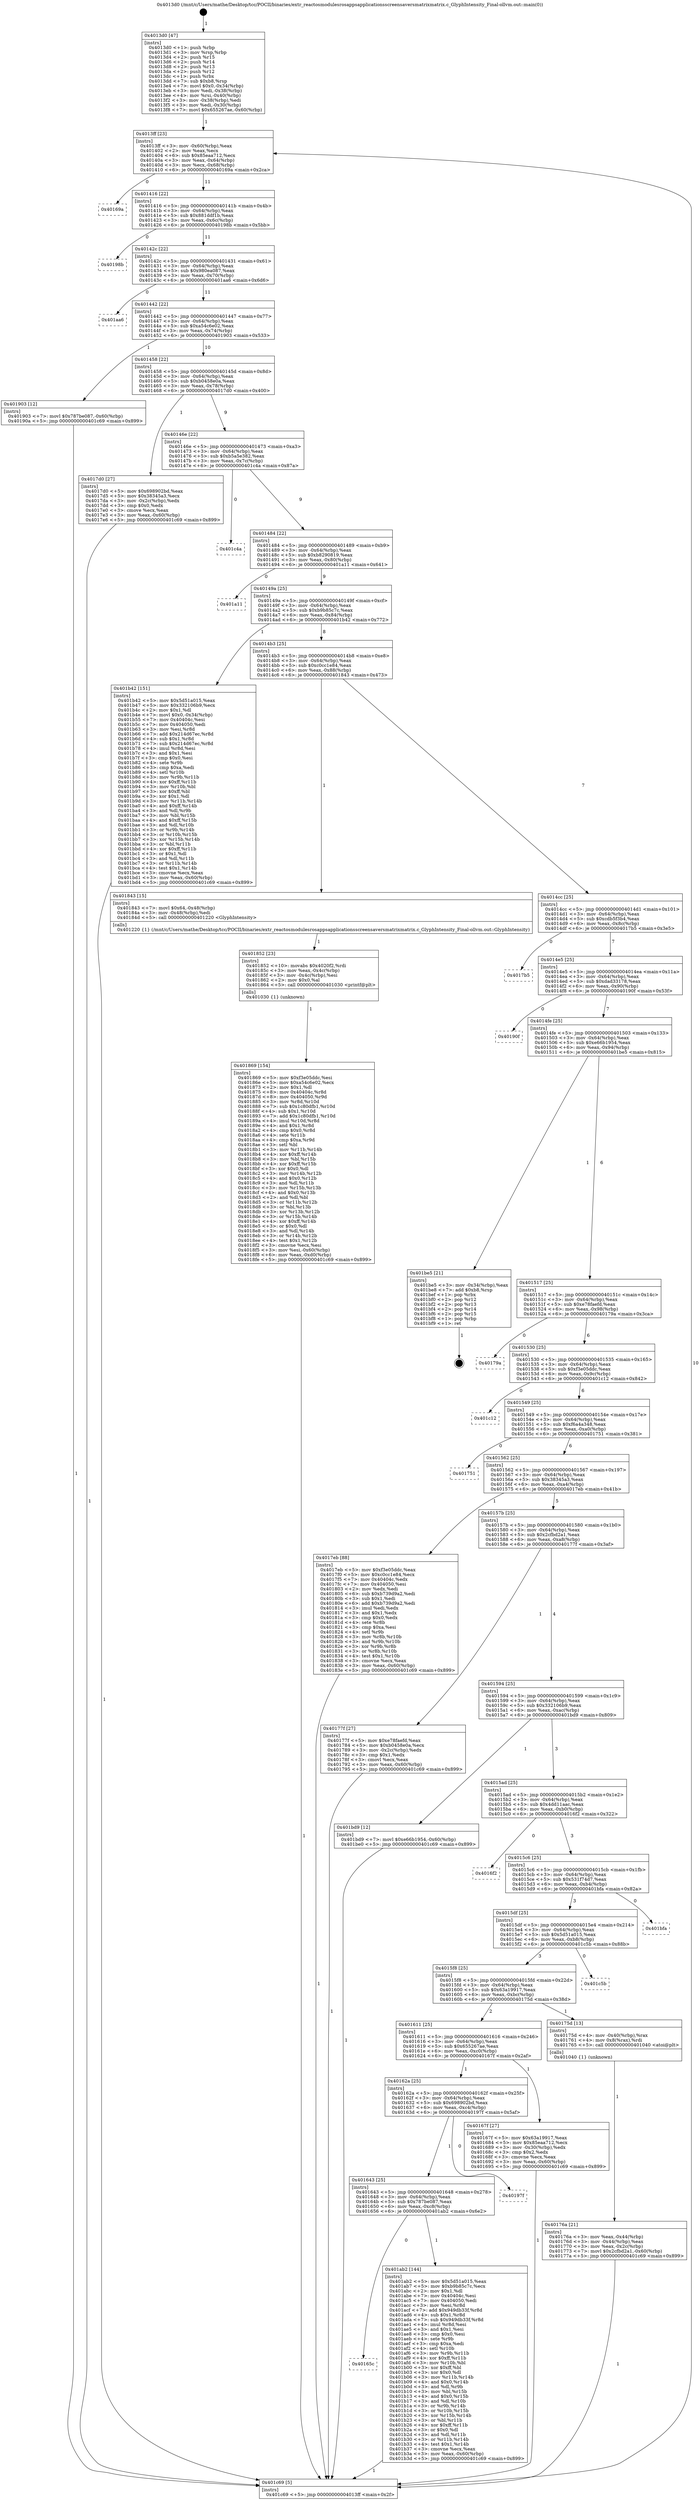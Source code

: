 digraph "0x4013d0" {
  label = "0x4013d0 (/mnt/c/Users/mathe/Desktop/tcc/POCII/binaries/extr_reactosmodulesrosappsapplicationsscreensaversmatrixmatrix.c_GlyphIntensity_Final-ollvm.out::main(0))"
  labelloc = "t"
  node[shape=record]

  Entry [label="",width=0.3,height=0.3,shape=circle,fillcolor=black,style=filled]
  "0x4013ff" [label="{
     0x4013ff [23]\l
     | [instrs]\l
     &nbsp;&nbsp;0x4013ff \<+3\>: mov -0x60(%rbp),%eax\l
     &nbsp;&nbsp;0x401402 \<+2\>: mov %eax,%ecx\l
     &nbsp;&nbsp;0x401404 \<+6\>: sub $0x85eaa712,%ecx\l
     &nbsp;&nbsp;0x40140a \<+3\>: mov %eax,-0x64(%rbp)\l
     &nbsp;&nbsp;0x40140d \<+3\>: mov %ecx,-0x68(%rbp)\l
     &nbsp;&nbsp;0x401410 \<+6\>: je 000000000040169a \<main+0x2ca\>\l
  }"]
  "0x40169a" [label="{
     0x40169a\l
  }", style=dashed]
  "0x401416" [label="{
     0x401416 [22]\l
     | [instrs]\l
     &nbsp;&nbsp;0x401416 \<+5\>: jmp 000000000040141b \<main+0x4b\>\l
     &nbsp;&nbsp;0x40141b \<+3\>: mov -0x64(%rbp),%eax\l
     &nbsp;&nbsp;0x40141e \<+5\>: sub $0x881ddf1b,%eax\l
     &nbsp;&nbsp;0x401423 \<+3\>: mov %eax,-0x6c(%rbp)\l
     &nbsp;&nbsp;0x401426 \<+6\>: je 000000000040198b \<main+0x5bb\>\l
  }"]
  Exit [label="",width=0.3,height=0.3,shape=circle,fillcolor=black,style=filled,peripheries=2]
  "0x40198b" [label="{
     0x40198b\l
  }", style=dashed]
  "0x40142c" [label="{
     0x40142c [22]\l
     | [instrs]\l
     &nbsp;&nbsp;0x40142c \<+5\>: jmp 0000000000401431 \<main+0x61\>\l
     &nbsp;&nbsp;0x401431 \<+3\>: mov -0x64(%rbp),%eax\l
     &nbsp;&nbsp;0x401434 \<+5\>: sub $0x980ea087,%eax\l
     &nbsp;&nbsp;0x401439 \<+3\>: mov %eax,-0x70(%rbp)\l
     &nbsp;&nbsp;0x40143c \<+6\>: je 0000000000401aa6 \<main+0x6d6\>\l
  }"]
  "0x40165c" [label="{
     0x40165c\l
  }", style=dashed]
  "0x401aa6" [label="{
     0x401aa6\l
  }", style=dashed]
  "0x401442" [label="{
     0x401442 [22]\l
     | [instrs]\l
     &nbsp;&nbsp;0x401442 \<+5\>: jmp 0000000000401447 \<main+0x77\>\l
     &nbsp;&nbsp;0x401447 \<+3\>: mov -0x64(%rbp),%eax\l
     &nbsp;&nbsp;0x40144a \<+5\>: sub $0xa54c6e02,%eax\l
     &nbsp;&nbsp;0x40144f \<+3\>: mov %eax,-0x74(%rbp)\l
     &nbsp;&nbsp;0x401452 \<+6\>: je 0000000000401903 \<main+0x533\>\l
  }"]
  "0x401ab2" [label="{
     0x401ab2 [144]\l
     | [instrs]\l
     &nbsp;&nbsp;0x401ab2 \<+5\>: mov $0x5d51a015,%eax\l
     &nbsp;&nbsp;0x401ab7 \<+5\>: mov $0xb9b85c7c,%ecx\l
     &nbsp;&nbsp;0x401abc \<+2\>: mov $0x1,%dl\l
     &nbsp;&nbsp;0x401abe \<+7\>: mov 0x40404c,%esi\l
     &nbsp;&nbsp;0x401ac5 \<+7\>: mov 0x404050,%edi\l
     &nbsp;&nbsp;0x401acc \<+3\>: mov %esi,%r8d\l
     &nbsp;&nbsp;0x401acf \<+7\>: add $0x949db33f,%r8d\l
     &nbsp;&nbsp;0x401ad6 \<+4\>: sub $0x1,%r8d\l
     &nbsp;&nbsp;0x401ada \<+7\>: sub $0x949db33f,%r8d\l
     &nbsp;&nbsp;0x401ae1 \<+4\>: imul %r8d,%esi\l
     &nbsp;&nbsp;0x401ae5 \<+3\>: and $0x1,%esi\l
     &nbsp;&nbsp;0x401ae8 \<+3\>: cmp $0x0,%esi\l
     &nbsp;&nbsp;0x401aeb \<+4\>: sete %r9b\l
     &nbsp;&nbsp;0x401aef \<+3\>: cmp $0xa,%edi\l
     &nbsp;&nbsp;0x401af2 \<+4\>: setl %r10b\l
     &nbsp;&nbsp;0x401af6 \<+3\>: mov %r9b,%r11b\l
     &nbsp;&nbsp;0x401af9 \<+4\>: xor $0xff,%r11b\l
     &nbsp;&nbsp;0x401afd \<+3\>: mov %r10b,%bl\l
     &nbsp;&nbsp;0x401b00 \<+3\>: xor $0xff,%bl\l
     &nbsp;&nbsp;0x401b03 \<+3\>: xor $0x0,%dl\l
     &nbsp;&nbsp;0x401b06 \<+3\>: mov %r11b,%r14b\l
     &nbsp;&nbsp;0x401b09 \<+4\>: and $0x0,%r14b\l
     &nbsp;&nbsp;0x401b0d \<+3\>: and %dl,%r9b\l
     &nbsp;&nbsp;0x401b10 \<+3\>: mov %bl,%r15b\l
     &nbsp;&nbsp;0x401b13 \<+4\>: and $0x0,%r15b\l
     &nbsp;&nbsp;0x401b17 \<+3\>: and %dl,%r10b\l
     &nbsp;&nbsp;0x401b1a \<+3\>: or %r9b,%r14b\l
     &nbsp;&nbsp;0x401b1d \<+3\>: or %r10b,%r15b\l
     &nbsp;&nbsp;0x401b20 \<+3\>: xor %r15b,%r14b\l
     &nbsp;&nbsp;0x401b23 \<+3\>: or %bl,%r11b\l
     &nbsp;&nbsp;0x401b26 \<+4\>: xor $0xff,%r11b\l
     &nbsp;&nbsp;0x401b2a \<+3\>: or $0x0,%dl\l
     &nbsp;&nbsp;0x401b2d \<+3\>: and %dl,%r11b\l
     &nbsp;&nbsp;0x401b30 \<+3\>: or %r11b,%r14b\l
     &nbsp;&nbsp;0x401b33 \<+4\>: test $0x1,%r14b\l
     &nbsp;&nbsp;0x401b37 \<+3\>: cmovne %ecx,%eax\l
     &nbsp;&nbsp;0x401b3a \<+3\>: mov %eax,-0x60(%rbp)\l
     &nbsp;&nbsp;0x401b3d \<+5\>: jmp 0000000000401c69 \<main+0x899\>\l
  }"]
  "0x401903" [label="{
     0x401903 [12]\l
     | [instrs]\l
     &nbsp;&nbsp;0x401903 \<+7\>: movl $0x787be087,-0x60(%rbp)\l
     &nbsp;&nbsp;0x40190a \<+5\>: jmp 0000000000401c69 \<main+0x899\>\l
  }"]
  "0x401458" [label="{
     0x401458 [22]\l
     | [instrs]\l
     &nbsp;&nbsp;0x401458 \<+5\>: jmp 000000000040145d \<main+0x8d\>\l
     &nbsp;&nbsp;0x40145d \<+3\>: mov -0x64(%rbp),%eax\l
     &nbsp;&nbsp;0x401460 \<+5\>: sub $0xb0458e0a,%eax\l
     &nbsp;&nbsp;0x401465 \<+3\>: mov %eax,-0x78(%rbp)\l
     &nbsp;&nbsp;0x401468 \<+6\>: je 00000000004017d0 \<main+0x400\>\l
  }"]
  "0x401643" [label="{
     0x401643 [25]\l
     | [instrs]\l
     &nbsp;&nbsp;0x401643 \<+5\>: jmp 0000000000401648 \<main+0x278\>\l
     &nbsp;&nbsp;0x401648 \<+3\>: mov -0x64(%rbp),%eax\l
     &nbsp;&nbsp;0x40164b \<+5\>: sub $0x787be087,%eax\l
     &nbsp;&nbsp;0x401650 \<+6\>: mov %eax,-0xc8(%rbp)\l
     &nbsp;&nbsp;0x401656 \<+6\>: je 0000000000401ab2 \<main+0x6e2\>\l
  }"]
  "0x4017d0" [label="{
     0x4017d0 [27]\l
     | [instrs]\l
     &nbsp;&nbsp;0x4017d0 \<+5\>: mov $0x698902bd,%eax\l
     &nbsp;&nbsp;0x4017d5 \<+5\>: mov $0x38345a3,%ecx\l
     &nbsp;&nbsp;0x4017da \<+3\>: mov -0x2c(%rbp),%edx\l
     &nbsp;&nbsp;0x4017dd \<+3\>: cmp $0x0,%edx\l
     &nbsp;&nbsp;0x4017e0 \<+3\>: cmove %ecx,%eax\l
     &nbsp;&nbsp;0x4017e3 \<+3\>: mov %eax,-0x60(%rbp)\l
     &nbsp;&nbsp;0x4017e6 \<+5\>: jmp 0000000000401c69 \<main+0x899\>\l
  }"]
  "0x40146e" [label="{
     0x40146e [22]\l
     | [instrs]\l
     &nbsp;&nbsp;0x40146e \<+5\>: jmp 0000000000401473 \<main+0xa3\>\l
     &nbsp;&nbsp;0x401473 \<+3\>: mov -0x64(%rbp),%eax\l
     &nbsp;&nbsp;0x401476 \<+5\>: sub $0xb5a5e382,%eax\l
     &nbsp;&nbsp;0x40147b \<+3\>: mov %eax,-0x7c(%rbp)\l
     &nbsp;&nbsp;0x40147e \<+6\>: je 0000000000401c4a \<main+0x87a\>\l
  }"]
  "0x40197f" [label="{
     0x40197f\l
  }", style=dashed]
  "0x401c4a" [label="{
     0x401c4a\l
  }", style=dashed]
  "0x401484" [label="{
     0x401484 [22]\l
     | [instrs]\l
     &nbsp;&nbsp;0x401484 \<+5\>: jmp 0000000000401489 \<main+0xb9\>\l
     &nbsp;&nbsp;0x401489 \<+3\>: mov -0x64(%rbp),%eax\l
     &nbsp;&nbsp;0x40148c \<+5\>: sub $0xb8290819,%eax\l
     &nbsp;&nbsp;0x401491 \<+3\>: mov %eax,-0x80(%rbp)\l
     &nbsp;&nbsp;0x401494 \<+6\>: je 0000000000401a11 \<main+0x641\>\l
  }"]
  "0x401869" [label="{
     0x401869 [154]\l
     | [instrs]\l
     &nbsp;&nbsp;0x401869 \<+5\>: mov $0xf3e05ddc,%esi\l
     &nbsp;&nbsp;0x40186e \<+5\>: mov $0xa54c6e02,%ecx\l
     &nbsp;&nbsp;0x401873 \<+2\>: mov $0x1,%dl\l
     &nbsp;&nbsp;0x401875 \<+8\>: mov 0x40404c,%r8d\l
     &nbsp;&nbsp;0x40187d \<+8\>: mov 0x404050,%r9d\l
     &nbsp;&nbsp;0x401885 \<+3\>: mov %r8d,%r10d\l
     &nbsp;&nbsp;0x401888 \<+7\>: sub $0x1c80dfb1,%r10d\l
     &nbsp;&nbsp;0x40188f \<+4\>: sub $0x1,%r10d\l
     &nbsp;&nbsp;0x401893 \<+7\>: add $0x1c80dfb1,%r10d\l
     &nbsp;&nbsp;0x40189a \<+4\>: imul %r10d,%r8d\l
     &nbsp;&nbsp;0x40189e \<+4\>: and $0x1,%r8d\l
     &nbsp;&nbsp;0x4018a2 \<+4\>: cmp $0x0,%r8d\l
     &nbsp;&nbsp;0x4018a6 \<+4\>: sete %r11b\l
     &nbsp;&nbsp;0x4018aa \<+4\>: cmp $0xa,%r9d\l
     &nbsp;&nbsp;0x4018ae \<+3\>: setl %bl\l
     &nbsp;&nbsp;0x4018b1 \<+3\>: mov %r11b,%r14b\l
     &nbsp;&nbsp;0x4018b4 \<+4\>: xor $0xff,%r14b\l
     &nbsp;&nbsp;0x4018b8 \<+3\>: mov %bl,%r15b\l
     &nbsp;&nbsp;0x4018bb \<+4\>: xor $0xff,%r15b\l
     &nbsp;&nbsp;0x4018bf \<+3\>: xor $0x0,%dl\l
     &nbsp;&nbsp;0x4018c2 \<+3\>: mov %r14b,%r12b\l
     &nbsp;&nbsp;0x4018c5 \<+4\>: and $0x0,%r12b\l
     &nbsp;&nbsp;0x4018c9 \<+3\>: and %dl,%r11b\l
     &nbsp;&nbsp;0x4018cc \<+3\>: mov %r15b,%r13b\l
     &nbsp;&nbsp;0x4018cf \<+4\>: and $0x0,%r13b\l
     &nbsp;&nbsp;0x4018d3 \<+2\>: and %dl,%bl\l
     &nbsp;&nbsp;0x4018d5 \<+3\>: or %r11b,%r12b\l
     &nbsp;&nbsp;0x4018d8 \<+3\>: or %bl,%r13b\l
     &nbsp;&nbsp;0x4018db \<+3\>: xor %r13b,%r12b\l
     &nbsp;&nbsp;0x4018de \<+3\>: or %r15b,%r14b\l
     &nbsp;&nbsp;0x4018e1 \<+4\>: xor $0xff,%r14b\l
     &nbsp;&nbsp;0x4018e5 \<+3\>: or $0x0,%dl\l
     &nbsp;&nbsp;0x4018e8 \<+3\>: and %dl,%r14b\l
     &nbsp;&nbsp;0x4018eb \<+3\>: or %r14b,%r12b\l
     &nbsp;&nbsp;0x4018ee \<+4\>: test $0x1,%r12b\l
     &nbsp;&nbsp;0x4018f2 \<+3\>: cmovne %ecx,%esi\l
     &nbsp;&nbsp;0x4018f5 \<+3\>: mov %esi,-0x60(%rbp)\l
     &nbsp;&nbsp;0x4018f8 \<+6\>: mov %eax,-0xd0(%rbp)\l
     &nbsp;&nbsp;0x4018fe \<+5\>: jmp 0000000000401c69 \<main+0x899\>\l
  }"]
  "0x401a11" [label="{
     0x401a11\l
  }", style=dashed]
  "0x40149a" [label="{
     0x40149a [25]\l
     | [instrs]\l
     &nbsp;&nbsp;0x40149a \<+5\>: jmp 000000000040149f \<main+0xcf\>\l
     &nbsp;&nbsp;0x40149f \<+3\>: mov -0x64(%rbp),%eax\l
     &nbsp;&nbsp;0x4014a2 \<+5\>: sub $0xb9b85c7c,%eax\l
     &nbsp;&nbsp;0x4014a7 \<+6\>: mov %eax,-0x84(%rbp)\l
     &nbsp;&nbsp;0x4014ad \<+6\>: je 0000000000401b42 \<main+0x772\>\l
  }"]
  "0x401852" [label="{
     0x401852 [23]\l
     | [instrs]\l
     &nbsp;&nbsp;0x401852 \<+10\>: movabs $0x4020f2,%rdi\l
     &nbsp;&nbsp;0x40185c \<+3\>: mov %eax,-0x4c(%rbp)\l
     &nbsp;&nbsp;0x40185f \<+3\>: mov -0x4c(%rbp),%esi\l
     &nbsp;&nbsp;0x401862 \<+2\>: mov $0x0,%al\l
     &nbsp;&nbsp;0x401864 \<+5\>: call 0000000000401030 \<printf@plt\>\l
     | [calls]\l
     &nbsp;&nbsp;0x401030 \{1\} (unknown)\l
  }"]
  "0x401b42" [label="{
     0x401b42 [151]\l
     | [instrs]\l
     &nbsp;&nbsp;0x401b42 \<+5\>: mov $0x5d51a015,%eax\l
     &nbsp;&nbsp;0x401b47 \<+5\>: mov $0x332106b9,%ecx\l
     &nbsp;&nbsp;0x401b4c \<+2\>: mov $0x1,%dl\l
     &nbsp;&nbsp;0x401b4e \<+7\>: movl $0x0,-0x34(%rbp)\l
     &nbsp;&nbsp;0x401b55 \<+7\>: mov 0x40404c,%esi\l
     &nbsp;&nbsp;0x401b5c \<+7\>: mov 0x404050,%edi\l
     &nbsp;&nbsp;0x401b63 \<+3\>: mov %esi,%r8d\l
     &nbsp;&nbsp;0x401b66 \<+7\>: add $0x214d67ec,%r8d\l
     &nbsp;&nbsp;0x401b6d \<+4\>: sub $0x1,%r8d\l
     &nbsp;&nbsp;0x401b71 \<+7\>: sub $0x214d67ec,%r8d\l
     &nbsp;&nbsp;0x401b78 \<+4\>: imul %r8d,%esi\l
     &nbsp;&nbsp;0x401b7c \<+3\>: and $0x1,%esi\l
     &nbsp;&nbsp;0x401b7f \<+3\>: cmp $0x0,%esi\l
     &nbsp;&nbsp;0x401b82 \<+4\>: sete %r9b\l
     &nbsp;&nbsp;0x401b86 \<+3\>: cmp $0xa,%edi\l
     &nbsp;&nbsp;0x401b89 \<+4\>: setl %r10b\l
     &nbsp;&nbsp;0x401b8d \<+3\>: mov %r9b,%r11b\l
     &nbsp;&nbsp;0x401b90 \<+4\>: xor $0xff,%r11b\l
     &nbsp;&nbsp;0x401b94 \<+3\>: mov %r10b,%bl\l
     &nbsp;&nbsp;0x401b97 \<+3\>: xor $0xff,%bl\l
     &nbsp;&nbsp;0x401b9a \<+3\>: xor $0x1,%dl\l
     &nbsp;&nbsp;0x401b9d \<+3\>: mov %r11b,%r14b\l
     &nbsp;&nbsp;0x401ba0 \<+4\>: and $0xff,%r14b\l
     &nbsp;&nbsp;0x401ba4 \<+3\>: and %dl,%r9b\l
     &nbsp;&nbsp;0x401ba7 \<+3\>: mov %bl,%r15b\l
     &nbsp;&nbsp;0x401baa \<+4\>: and $0xff,%r15b\l
     &nbsp;&nbsp;0x401bae \<+3\>: and %dl,%r10b\l
     &nbsp;&nbsp;0x401bb1 \<+3\>: or %r9b,%r14b\l
     &nbsp;&nbsp;0x401bb4 \<+3\>: or %r10b,%r15b\l
     &nbsp;&nbsp;0x401bb7 \<+3\>: xor %r15b,%r14b\l
     &nbsp;&nbsp;0x401bba \<+3\>: or %bl,%r11b\l
     &nbsp;&nbsp;0x401bbd \<+4\>: xor $0xff,%r11b\l
     &nbsp;&nbsp;0x401bc1 \<+3\>: or $0x1,%dl\l
     &nbsp;&nbsp;0x401bc4 \<+3\>: and %dl,%r11b\l
     &nbsp;&nbsp;0x401bc7 \<+3\>: or %r11b,%r14b\l
     &nbsp;&nbsp;0x401bca \<+4\>: test $0x1,%r14b\l
     &nbsp;&nbsp;0x401bce \<+3\>: cmovne %ecx,%eax\l
     &nbsp;&nbsp;0x401bd1 \<+3\>: mov %eax,-0x60(%rbp)\l
     &nbsp;&nbsp;0x401bd4 \<+5\>: jmp 0000000000401c69 \<main+0x899\>\l
  }"]
  "0x4014b3" [label="{
     0x4014b3 [25]\l
     | [instrs]\l
     &nbsp;&nbsp;0x4014b3 \<+5\>: jmp 00000000004014b8 \<main+0xe8\>\l
     &nbsp;&nbsp;0x4014b8 \<+3\>: mov -0x64(%rbp),%eax\l
     &nbsp;&nbsp;0x4014bb \<+5\>: sub $0xc0cc1e84,%eax\l
     &nbsp;&nbsp;0x4014c0 \<+6\>: mov %eax,-0x88(%rbp)\l
     &nbsp;&nbsp;0x4014c6 \<+6\>: je 0000000000401843 \<main+0x473\>\l
  }"]
  "0x40176a" [label="{
     0x40176a [21]\l
     | [instrs]\l
     &nbsp;&nbsp;0x40176a \<+3\>: mov %eax,-0x44(%rbp)\l
     &nbsp;&nbsp;0x40176d \<+3\>: mov -0x44(%rbp),%eax\l
     &nbsp;&nbsp;0x401770 \<+3\>: mov %eax,-0x2c(%rbp)\l
     &nbsp;&nbsp;0x401773 \<+7\>: movl $0x2cfbd2a1,-0x60(%rbp)\l
     &nbsp;&nbsp;0x40177a \<+5\>: jmp 0000000000401c69 \<main+0x899\>\l
  }"]
  "0x401843" [label="{
     0x401843 [15]\l
     | [instrs]\l
     &nbsp;&nbsp;0x401843 \<+7\>: movl $0x64,-0x48(%rbp)\l
     &nbsp;&nbsp;0x40184a \<+3\>: mov -0x48(%rbp),%edi\l
     &nbsp;&nbsp;0x40184d \<+5\>: call 0000000000401220 \<GlyphIntensity\>\l
     | [calls]\l
     &nbsp;&nbsp;0x401220 \{1\} (/mnt/c/Users/mathe/Desktop/tcc/POCII/binaries/extr_reactosmodulesrosappsapplicationsscreensaversmatrixmatrix.c_GlyphIntensity_Final-ollvm.out::GlyphIntensity)\l
  }"]
  "0x4014cc" [label="{
     0x4014cc [25]\l
     | [instrs]\l
     &nbsp;&nbsp;0x4014cc \<+5\>: jmp 00000000004014d1 \<main+0x101\>\l
     &nbsp;&nbsp;0x4014d1 \<+3\>: mov -0x64(%rbp),%eax\l
     &nbsp;&nbsp;0x4014d4 \<+5\>: sub $0xcdb5f3b4,%eax\l
     &nbsp;&nbsp;0x4014d9 \<+6\>: mov %eax,-0x8c(%rbp)\l
     &nbsp;&nbsp;0x4014df \<+6\>: je 00000000004017b5 \<main+0x3e5\>\l
  }"]
  "0x4013d0" [label="{
     0x4013d0 [47]\l
     | [instrs]\l
     &nbsp;&nbsp;0x4013d0 \<+1\>: push %rbp\l
     &nbsp;&nbsp;0x4013d1 \<+3\>: mov %rsp,%rbp\l
     &nbsp;&nbsp;0x4013d4 \<+2\>: push %r15\l
     &nbsp;&nbsp;0x4013d6 \<+2\>: push %r14\l
     &nbsp;&nbsp;0x4013d8 \<+2\>: push %r13\l
     &nbsp;&nbsp;0x4013da \<+2\>: push %r12\l
     &nbsp;&nbsp;0x4013dc \<+1\>: push %rbx\l
     &nbsp;&nbsp;0x4013dd \<+7\>: sub $0xb8,%rsp\l
     &nbsp;&nbsp;0x4013e4 \<+7\>: movl $0x0,-0x34(%rbp)\l
     &nbsp;&nbsp;0x4013eb \<+3\>: mov %edi,-0x38(%rbp)\l
     &nbsp;&nbsp;0x4013ee \<+4\>: mov %rsi,-0x40(%rbp)\l
     &nbsp;&nbsp;0x4013f2 \<+3\>: mov -0x38(%rbp),%edi\l
     &nbsp;&nbsp;0x4013f5 \<+3\>: mov %edi,-0x30(%rbp)\l
     &nbsp;&nbsp;0x4013f8 \<+7\>: movl $0x655267ae,-0x60(%rbp)\l
  }"]
  "0x4017b5" [label="{
     0x4017b5\l
  }", style=dashed]
  "0x4014e5" [label="{
     0x4014e5 [25]\l
     | [instrs]\l
     &nbsp;&nbsp;0x4014e5 \<+5\>: jmp 00000000004014ea \<main+0x11a\>\l
     &nbsp;&nbsp;0x4014ea \<+3\>: mov -0x64(%rbp),%eax\l
     &nbsp;&nbsp;0x4014ed \<+5\>: sub $0xdad33178,%eax\l
     &nbsp;&nbsp;0x4014f2 \<+6\>: mov %eax,-0x90(%rbp)\l
     &nbsp;&nbsp;0x4014f8 \<+6\>: je 000000000040190f \<main+0x53f\>\l
  }"]
  "0x401c69" [label="{
     0x401c69 [5]\l
     | [instrs]\l
     &nbsp;&nbsp;0x401c69 \<+5\>: jmp 00000000004013ff \<main+0x2f\>\l
  }"]
  "0x40190f" [label="{
     0x40190f\l
  }", style=dashed]
  "0x4014fe" [label="{
     0x4014fe [25]\l
     | [instrs]\l
     &nbsp;&nbsp;0x4014fe \<+5\>: jmp 0000000000401503 \<main+0x133\>\l
     &nbsp;&nbsp;0x401503 \<+3\>: mov -0x64(%rbp),%eax\l
     &nbsp;&nbsp;0x401506 \<+5\>: sub $0xe66b1954,%eax\l
     &nbsp;&nbsp;0x40150b \<+6\>: mov %eax,-0x94(%rbp)\l
     &nbsp;&nbsp;0x401511 \<+6\>: je 0000000000401be5 \<main+0x815\>\l
  }"]
  "0x40162a" [label="{
     0x40162a [25]\l
     | [instrs]\l
     &nbsp;&nbsp;0x40162a \<+5\>: jmp 000000000040162f \<main+0x25f\>\l
     &nbsp;&nbsp;0x40162f \<+3\>: mov -0x64(%rbp),%eax\l
     &nbsp;&nbsp;0x401632 \<+5\>: sub $0x698902bd,%eax\l
     &nbsp;&nbsp;0x401637 \<+6\>: mov %eax,-0xc4(%rbp)\l
     &nbsp;&nbsp;0x40163d \<+6\>: je 000000000040197f \<main+0x5af\>\l
  }"]
  "0x401be5" [label="{
     0x401be5 [21]\l
     | [instrs]\l
     &nbsp;&nbsp;0x401be5 \<+3\>: mov -0x34(%rbp),%eax\l
     &nbsp;&nbsp;0x401be8 \<+7\>: add $0xb8,%rsp\l
     &nbsp;&nbsp;0x401bef \<+1\>: pop %rbx\l
     &nbsp;&nbsp;0x401bf0 \<+2\>: pop %r12\l
     &nbsp;&nbsp;0x401bf2 \<+2\>: pop %r13\l
     &nbsp;&nbsp;0x401bf4 \<+2\>: pop %r14\l
     &nbsp;&nbsp;0x401bf6 \<+2\>: pop %r15\l
     &nbsp;&nbsp;0x401bf8 \<+1\>: pop %rbp\l
     &nbsp;&nbsp;0x401bf9 \<+1\>: ret\l
  }"]
  "0x401517" [label="{
     0x401517 [25]\l
     | [instrs]\l
     &nbsp;&nbsp;0x401517 \<+5\>: jmp 000000000040151c \<main+0x14c\>\l
     &nbsp;&nbsp;0x40151c \<+3\>: mov -0x64(%rbp),%eax\l
     &nbsp;&nbsp;0x40151f \<+5\>: sub $0xe78faefd,%eax\l
     &nbsp;&nbsp;0x401524 \<+6\>: mov %eax,-0x98(%rbp)\l
     &nbsp;&nbsp;0x40152a \<+6\>: je 000000000040179a \<main+0x3ca\>\l
  }"]
  "0x40167f" [label="{
     0x40167f [27]\l
     | [instrs]\l
     &nbsp;&nbsp;0x40167f \<+5\>: mov $0x63a19917,%eax\l
     &nbsp;&nbsp;0x401684 \<+5\>: mov $0x85eaa712,%ecx\l
     &nbsp;&nbsp;0x401689 \<+3\>: mov -0x30(%rbp),%edx\l
     &nbsp;&nbsp;0x40168c \<+3\>: cmp $0x2,%edx\l
     &nbsp;&nbsp;0x40168f \<+3\>: cmovne %ecx,%eax\l
     &nbsp;&nbsp;0x401692 \<+3\>: mov %eax,-0x60(%rbp)\l
     &nbsp;&nbsp;0x401695 \<+5\>: jmp 0000000000401c69 \<main+0x899\>\l
  }"]
  "0x40179a" [label="{
     0x40179a\l
  }", style=dashed]
  "0x401530" [label="{
     0x401530 [25]\l
     | [instrs]\l
     &nbsp;&nbsp;0x401530 \<+5\>: jmp 0000000000401535 \<main+0x165\>\l
     &nbsp;&nbsp;0x401535 \<+3\>: mov -0x64(%rbp),%eax\l
     &nbsp;&nbsp;0x401538 \<+5\>: sub $0xf3e05ddc,%eax\l
     &nbsp;&nbsp;0x40153d \<+6\>: mov %eax,-0x9c(%rbp)\l
     &nbsp;&nbsp;0x401543 \<+6\>: je 0000000000401c12 \<main+0x842\>\l
  }"]
  "0x401611" [label="{
     0x401611 [25]\l
     | [instrs]\l
     &nbsp;&nbsp;0x401611 \<+5\>: jmp 0000000000401616 \<main+0x246\>\l
     &nbsp;&nbsp;0x401616 \<+3\>: mov -0x64(%rbp),%eax\l
     &nbsp;&nbsp;0x401619 \<+5\>: sub $0x655267ae,%eax\l
     &nbsp;&nbsp;0x40161e \<+6\>: mov %eax,-0xc0(%rbp)\l
     &nbsp;&nbsp;0x401624 \<+6\>: je 000000000040167f \<main+0x2af\>\l
  }"]
  "0x401c12" [label="{
     0x401c12\l
  }", style=dashed]
  "0x401549" [label="{
     0x401549 [25]\l
     | [instrs]\l
     &nbsp;&nbsp;0x401549 \<+5\>: jmp 000000000040154e \<main+0x17e\>\l
     &nbsp;&nbsp;0x40154e \<+3\>: mov -0x64(%rbp),%eax\l
     &nbsp;&nbsp;0x401551 \<+5\>: sub $0xf6a4a348,%eax\l
     &nbsp;&nbsp;0x401556 \<+6\>: mov %eax,-0xa0(%rbp)\l
     &nbsp;&nbsp;0x40155c \<+6\>: je 0000000000401751 \<main+0x381\>\l
  }"]
  "0x40175d" [label="{
     0x40175d [13]\l
     | [instrs]\l
     &nbsp;&nbsp;0x40175d \<+4\>: mov -0x40(%rbp),%rax\l
     &nbsp;&nbsp;0x401761 \<+4\>: mov 0x8(%rax),%rdi\l
     &nbsp;&nbsp;0x401765 \<+5\>: call 0000000000401040 \<atoi@plt\>\l
     | [calls]\l
     &nbsp;&nbsp;0x401040 \{1\} (unknown)\l
  }"]
  "0x401751" [label="{
     0x401751\l
  }", style=dashed]
  "0x401562" [label="{
     0x401562 [25]\l
     | [instrs]\l
     &nbsp;&nbsp;0x401562 \<+5\>: jmp 0000000000401567 \<main+0x197\>\l
     &nbsp;&nbsp;0x401567 \<+3\>: mov -0x64(%rbp),%eax\l
     &nbsp;&nbsp;0x40156a \<+5\>: sub $0x38345a3,%eax\l
     &nbsp;&nbsp;0x40156f \<+6\>: mov %eax,-0xa4(%rbp)\l
     &nbsp;&nbsp;0x401575 \<+6\>: je 00000000004017eb \<main+0x41b\>\l
  }"]
  "0x4015f8" [label="{
     0x4015f8 [25]\l
     | [instrs]\l
     &nbsp;&nbsp;0x4015f8 \<+5\>: jmp 00000000004015fd \<main+0x22d\>\l
     &nbsp;&nbsp;0x4015fd \<+3\>: mov -0x64(%rbp),%eax\l
     &nbsp;&nbsp;0x401600 \<+5\>: sub $0x63a19917,%eax\l
     &nbsp;&nbsp;0x401605 \<+6\>: mov %eax,-0xbc(%rbp)\l
     &nbsp;&nbsp;0x40160b \<+6\>: je 000000000040175d \<main+0x38d\>\l
  }"]
  "0x4017eb" [label="{
     0x4017eb [88]\l
     | [instrs]\l
     &nbsp;&nbsp;0x4017eb \<+5\>: mov $0xf3e05ddc,%eax\l
     &nbsp;&nbsp;0x4017f0 \<+5\>: mov $0xc0cc1e84,%ecx\l
     &nbsp;&nbsp;0x4017f5 \<+7\>: mov 0x40404c,%edx\l
     &nbsp;&nbsp;0x4017fc \<+7\>: mov 0x404050,%esi\l
     &nbsp;&nbsp;0x401803 \<+2\>: mov %edx,%edi\l
     &nbsp;&nbsp;0x401805 \<+6\>: sub $0xb739d9a2,%edi\l
     &nbsp;&nbsp;0x40180b \<+3\>: sub $0x1,%edi\l
     &nbsp;&nbsp;0x40180e \<+6\>: add $0xb739d9a2,%edi\l
     &nbsp;&nbsp;0x401814 \<+3\>: imul %edi,%edx\l
     &nbsp;&nbsp;0x401817 \<+3\>: and $0x1,%edx\l
     &nbsp;&nbsp;0x40181a \<+3\>: cmp $0x0,%edx\l
     &nbsp;&nbsp;0x40181d \<+4\>: sete %r8b\l
     &nbsp;&nbsp;0x401821 \<+3\>: cmp $0xa,%esi\l
     &nbsp;&nbsp;0x401824 \<+4\>: setl %r9b\l
     &nbsp;&nbsp;0x401828 \<+3\>: mov %r8b,%r10b\l
     &nbsp;&nbsp;0x40182b \<+3\>: and %r9b,%r10b\l
     &nbsp;&nbsp;0x40182e \<+3\>: xor %r9b,%r8b\l
     &nbsp;&nbsp;0x401831 \<+3\>: or %r8b,%r10b\l
     &nbsp;&nbsp;0x401834 \<+4\>: test $0x1,%r10b\l
     &nbsp;&nbsp;0x401838 \<+3\>: cmovne %ecx,%eax\l
     &nbsp;&nbsp;0x40183b \<+3\>: mov %eax,-0x60(%rbp)\l
     &nbsp;&nbsp;0x40183e \<+5\>: jmp 0000000000401c69 \<main+0x899\>\l
  }"]
  "0x40157b" [label="{
     0x40157b [25]\l
     | [instrs]\l
     &nbsp;&nbsp;0x40157b \<+5\>: jmp 0000000000401580 \<main+0x1b0\>\l
     &nbsp;&nbsp;0x401580 \<+3\>: mov -0x64(%rbp),%eax\l
     &nbsp;&nbsp;0x401583 \<+5\>: sub $0x2cfbd2a1,%eax\l
     &nbsp;&nbsp;0x401588 \<+6\>: mov %eax,-0xa8(%rbp)\l
     &nbsp;&nbsp;0x40158e \<+6\>: je 000000000040177f \<main+0x3af\>\l
  }"]
  "0x401c5b" [label="{
     0x401c5b\l
  }", style=dashed]
  "0x40177f" [label="{
     0x40177f [27]\l
     | [instrs]\l
     &nbsp;&nbsp;0x40177f \<+5\>: mov $0xe78faefd,%eax\l
     &nbsp;&nbsp;0x401784 \<+5\>: mov $0xb0458e0a,%ecx\l
     &nbsp;&nbsp;0x401789 \<+3\>: mov -0x2c(%rbp),%edx\l
     &nbsp;&nbsp;0x40178c \<+3\>: cmp $0x1,%edx\l
     &nbsp;&nbsp;0x40178f \<+3\>: cmovl %ecx,%eax\l
     &nbsp;&nbsp;0x401792 \<+3\>: mov %eax,-0x60(%rbp)\l
     &nbsp;&nbsp;0x401795 \<+5\>: jmp 0000000000401c69 \<main+0x899\>\l
  }"]
  "0x401594" [label="{
     0x401594 [25]\l
     | [instrs]\l
     &nbsp;&nbsp;0x401594 \<+5\>: jmp 0000000000401599 \<main+0x1c9\>\l
     &nbsp;&nbsp;0x401599 \<+3\>: mov -0x64(%rbp),%eax\l
     &nbsp;&nbsp;0x40159c \<+5\>: sub $0x332106b9,%eax\l
     &nbsp;&nbsp;0x4015a1 \<+6\>: mov %eax,-0xac(%rbp)\l
     &nbsp;&nbsp;0x4015a7 \<+6\>: je 0000000000401bd9 \<main+0x809\>\l
  }"]
  "0x4015df" [label="{
     0x4015df [25]\l
     | [instrs]\l
     &nbsp;&nbsp;0x4015df \<+5\>: jmp 00000000004015e4 \<main+0x214\>\l
     &nbsp;&nbsp;0x4015e4 \<+3\>: mov -0x64(%rbp),%eax\l
     &nbsp;&nbsp;0x4015e7 \<+5\>: sub $0x5d51a015,%eax\l
     &nbsp;&nbsp;0x4015ec \<+6\>: mov %eax,-0xb8(%rbp)\l
     &nbsp;&nbsp;0x4015f2 \<+6\>: je 0000000000401c5b \<main+0x88b\>\l
  }"]
  "0x401bd9" [label="{
     0x401bd9 [12]\l
     | [instrs]\l
     &nbsp;&nbsp;0x401bd9 \<+7\>: movl $0xe66b1954,-0x60(%rbp)\l
     &nbsp;&nbsp;0x401be0 \<+5\>: jmp 0000000000401c69 \<main+0x899\>\l
  }"]
  "0x4015ad" [label="{
     0x4015ad [25]\l
     | [instrs]\l
     &nbsp;&nbsp;0x4015ad \<+5\>: jmp 00000000004015b2 \<main+0x1e2\>\l
     &nbsp;&nbsp;0x4015b2 \<+3\>: mov -0x64(%rbp),%eax\l
     &nbsp;&nbsp;0x4015b5 \<+5\>: sub $0x4dd11aac,%eax\l
     &nbsp;&nbsp;0x4015ba \<+6\>: mov %eax,-0xb0(%rbp)\l
     &nbsp;&nbsp;0x4015c0 \<+6\>: je 00000000004016f2 \<main+0x322\>\l
  }"]
  "0x401bfa" [label="{
     0x401bfa\l
  }", style=dashed]
  "0x4016f2" [label="{
     0x4016f2\l
  }", style=dashed]
  "0x4015c6" [label="{
     0x4015c6 [25]\l
     | [instrs]\l
     &nbsp;&nbsp;0x4015c6 \<+5\>: jmp 00000000004015cb \<main+0x1fb\>\l
     &nbsp;&nbsp;0x4015cb \<+3\>: mov -0x64(%rbp),%eax\l
     &nbsp;&nbsp;0x4015ce \<+5\>: sub $0x531f74d7,%eax\l
     &nbsp;&nbsp;0x4015d3 \<+6\>: mov %eax,-0xb4(%rbp)\l
     &nbsp;&nbsp;0x4015d9 \<+6\>: je 0000000000401bfa \<main+0x82a\>\l
  }"]
  Entry -> "0x4013d0" [label=" 1"]
  "0x4013ff" -> "0x40169a" [label=" 0"]
  "0x4013ff" -> "0x401416" [label=" 11"]
  "0x401be5" -> Exit [label=" 1"]
  "0x401416" -> "0x40198b" [label=" 0"]
  "0x401416" -> "0x40142c" [label=" 11"]
  "0x401bd9" -> "0x401c69" [label=" 1"]
  "0x40142c" -> "0x401aa6" [label=" 0"]
  "0x40142c" -> "0x401442" [label=" 11"]
  "0x401b42" -> "0x401c69" [label=" 1"]
  "0x401442" -> "0x401903" [label=" 1"]
  "0x401442" -> "0x401458" [label=" 10"]
  "0x401ab2" -> "0x401c69" [label=" 1"]
  "0x401458" -> "0x4017d0" [label=" 1"]
  "0x401458" -> "0x40146e" [label=" 9"]
  "0x401643" -> "0x401ab2" [label=" 1"]
  "0x40146e" -> "0x401c4a" [label=" 0"]
  "0x40146e" -> "0x401484" [label=" 9"]
  "0x401643" -> "0x40165c" [label=" 0"]
  "0x401484" -> "0x401a11" [label=" 0"]
  "0x401484" -> "0x40149a" [label=" 9"]
  "0x40162a" -> "0x40197f" [label=" 0"]
  "0x40149a" -> "0x401b42" [label=" 1"]
  "0x40149a" -> "0x4014b3" [label=" 8"]
  "0x40162a" -> "0x401643" [label=" 1"]
  "0x4014b3" -> "0x401843" [label=" 1"]
  "0x4014b3" -> "0x4014cc" [label=" 7"]
  "0x401903" -> "0x401c69" [label=" 1"]
  "0x4014cc" -> "0x4017b5" [label=" 0"]
  "0x4014cc" -> "0x4014e5" [label=" 7"]
  "0x401869" -> "0x401c69" [label=" 1"]
  "0x4014e5" -> "0x40190f" [label=" 0"]
  "0x4014e5" -> "0x4014fe" [label=" 7"]
  "0x401852" -> "0x401869" [label=" 1"]
  "0x4014fe" -> "0x401be5" [label=" 1"]
  "0x4014fe" -> "0x401517" [label=" 6"]
  "0x401843" -> "0x401852" [label=" 1"]
  "0x401517" -> "0x40179a" [label=" 0"]
  "0x401517" -> "0x401530" [label=" 6"]
  "0x4017eb" -> "0x401c69" [label=" 1"]
  "0x401530" -> "0x401c12" [label=" 0"]
  "0x401530" -> "0x401549" [label=" 6"]
  "0x40177f" -> "0x401c69" [label=" 1"]
  "0x401549" -> "0x401751" [label=" 0"]
  "0x401549" -> "0x401562" [label=" 6"]
  "0x40176a" -> "0x401c69" [label=" 1"]
  "0x401562" -> "0x4017eb" [label=" 1"]
  "0x401562" -> "0x40157b" [label=" 5"]
  "0x401c69" -> "0x4013ff" [label=" 10"]
  "0x40157b" -> "0x40177f" [label=" 1"]
  "0x40157b" -> "0x401594" [label=" 4"]
  "0x4013d0" -> "0x4013ff" [label=" 1"]
  "0x401594" -> "0x401bd9" [label=" 1"]
  "0x401594" -> "0x4015ad" [label=" 3"]
  "0x401611" -> "0x40162a" [label=" 1"]
  "0x4015ad" -> "0x4016f2" [label=" 0"]
  "0x4015ad" -> "0x4015c6" [label=" 3"]
  "0x401611" -> "0x40167f" [label=" 1"]
  "0x4015c6" -> "0x401bfa" [label=" 0"]
  "0x4015c6" -> "0x4015df" [label=" 3"]
  "0x40167f" -> "0x401c69" [label=" 1"]
  "0x4015df" -> "0x401c5b" [label=" 0"]
  "0x4015df" -> "0x4015f8" [label=" 3"]
  "0x40175d" -> "0x40176a" [label=" 1"]
  "0x4015f8" -> "0x40175d" [label=" 1"]
  "0x4015f8" -> "0x401611" [label=" 2"]
  "0x4017d0" -> "0x401c69" [label=" 1"]
}
